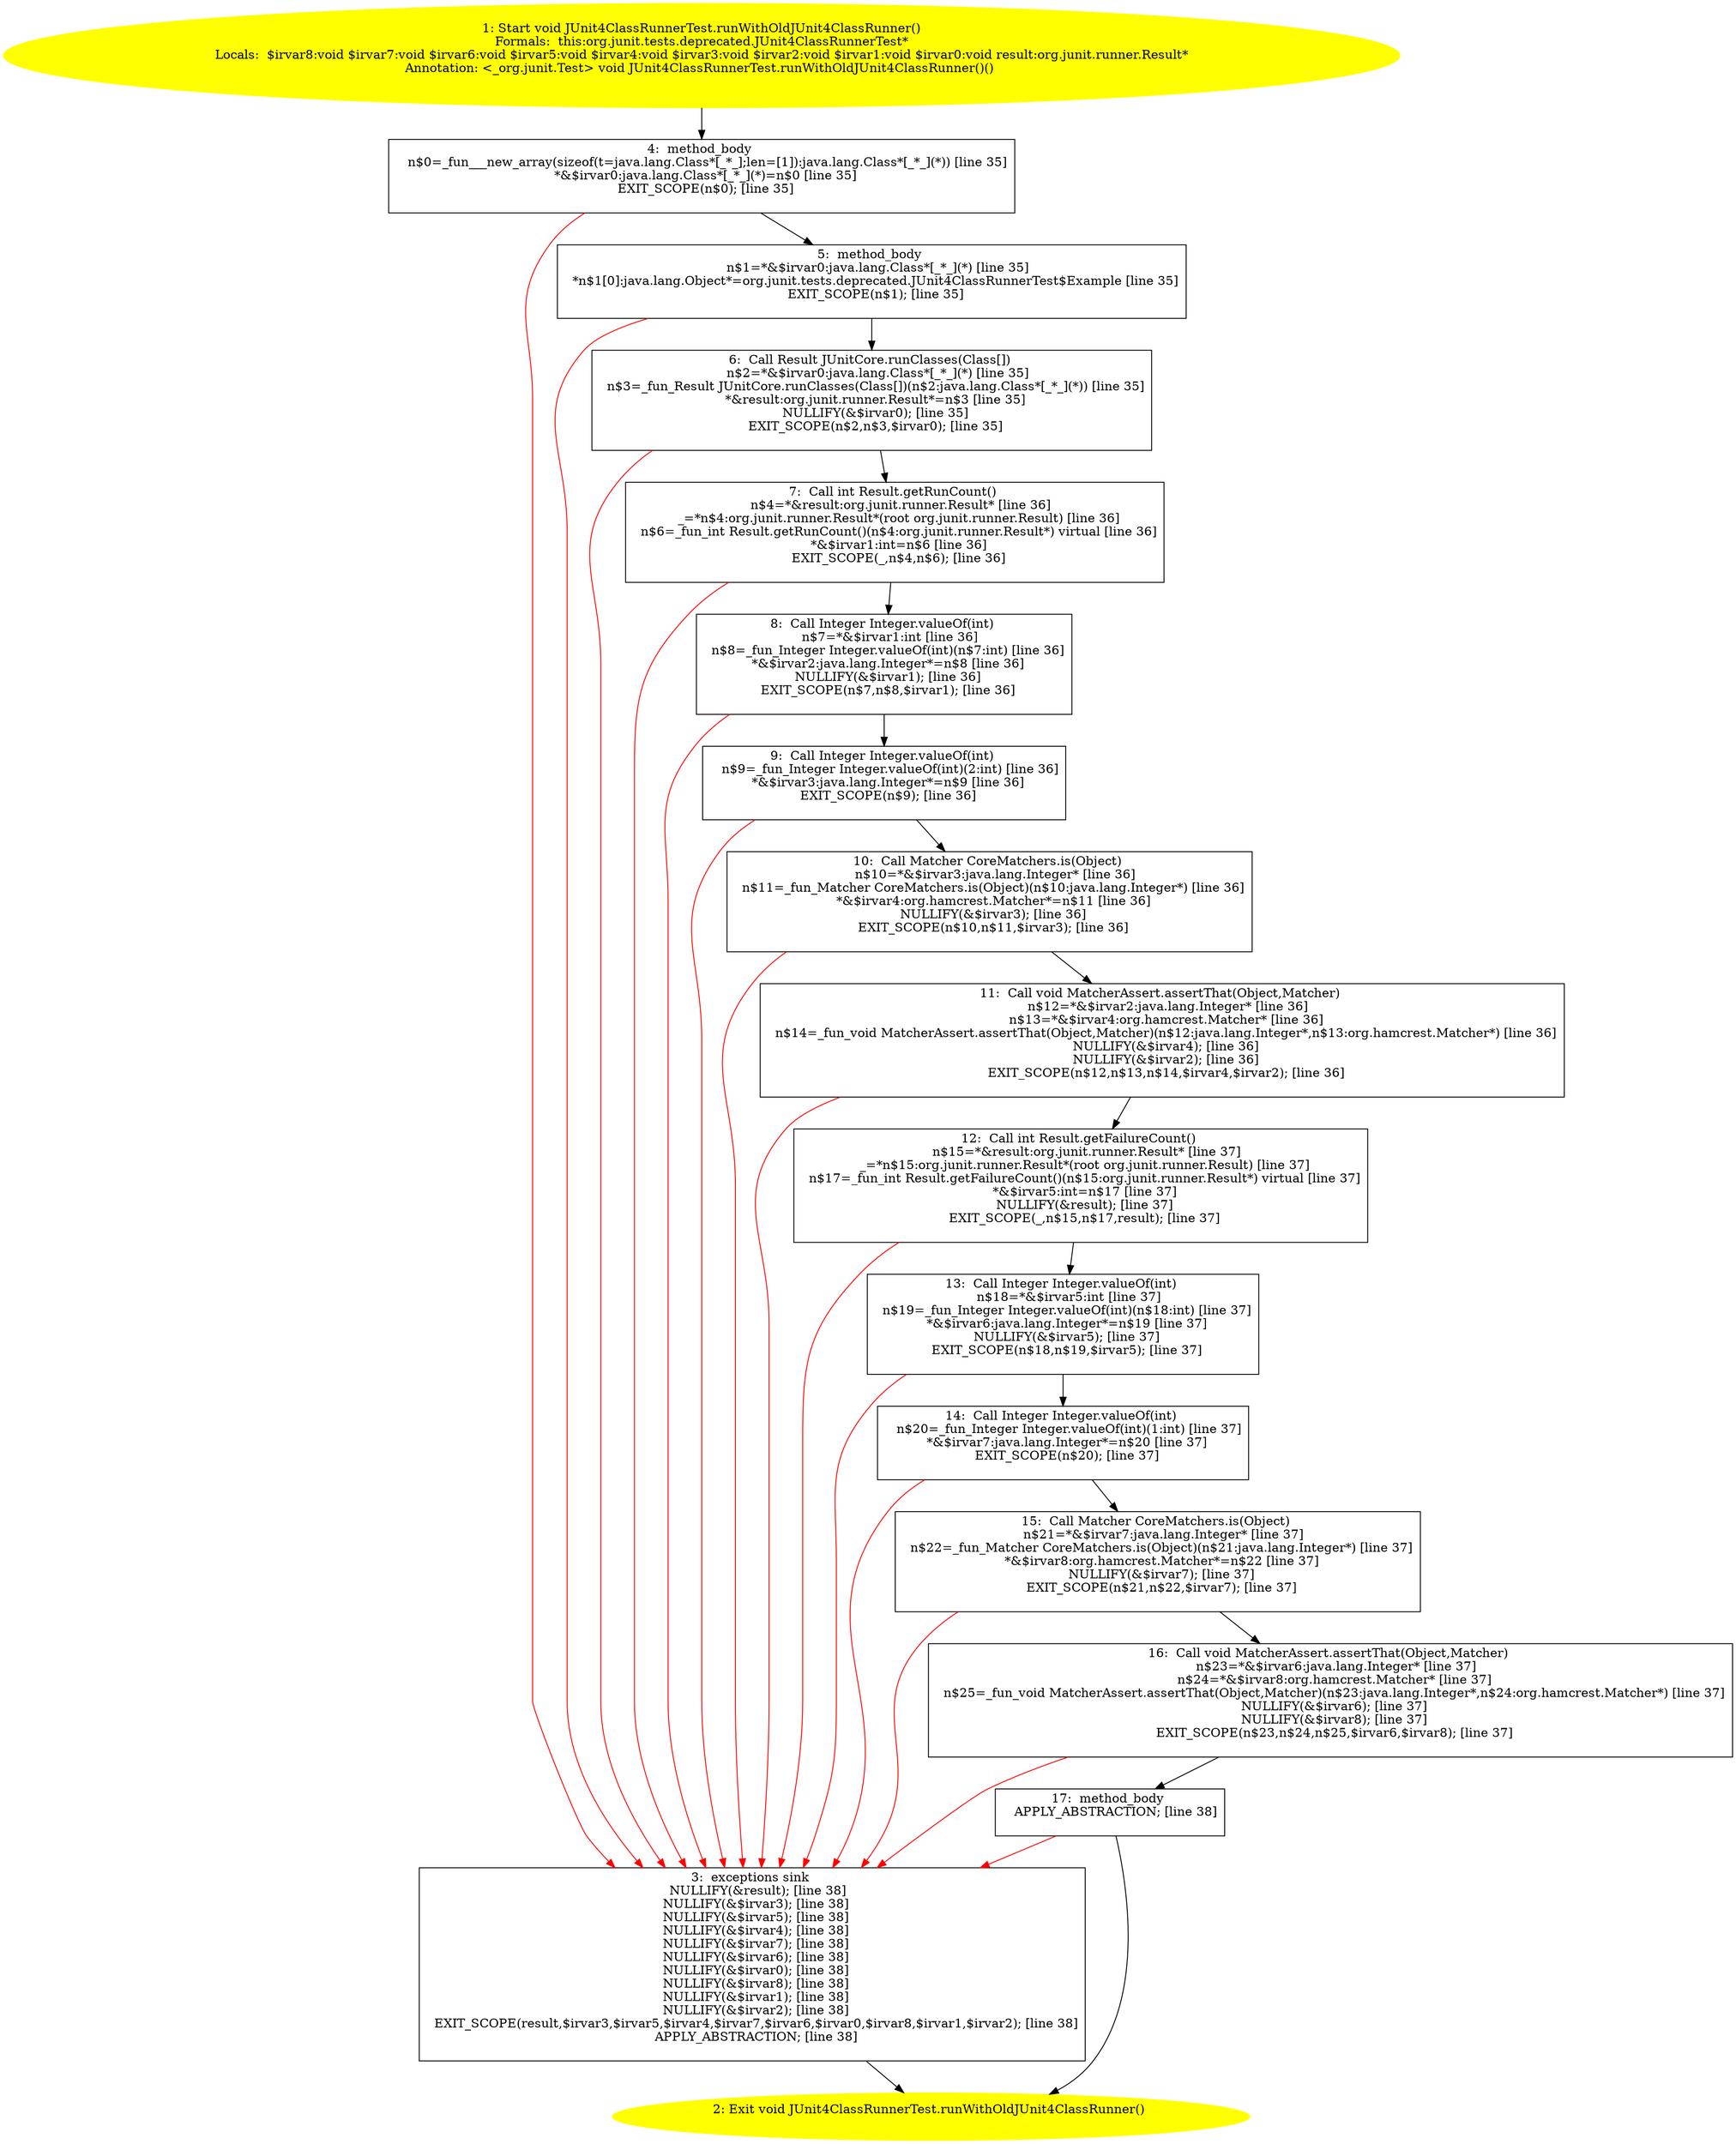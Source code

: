 /* @generated */
digraph cfg {
"org.junit.tests.deprecated.JUnit4ClassRunnerTest.runWithOldJUnit4ClassRunner():void.3f8f6e8d7efc0760cb6d4311848b784d_1" [label="1: Start void JUnit4ClassRunnerTest.runWithOldJUnit4ClassRunner()\nFormals:  this:org.junit.tests.deprecated.JUnit4ClassRunnerTest*\nLocals:  $irvar8:void $irvar7:void $irvar6:void $irvar5:void $irvar4:void $irvar3:void $irvar2:void $irvar1:void $irvar0:void result:org.junit.runner.Result*\nAnnotation: <_org.junit.Test> void JUnit4ClassRunnerTest.runWithOldJUnit4ClassRunner()() \n  " color=yellow style=filled]
	

	 "org.junit.tests.deprecated.JUnit4ClassRunnerTest.runWithOldJUnit4ClassRunner():void.3f8f6e8d7efc0760cb6d4311848b784d_1" -> "org.junit.tests.deprecated.JUnit4ClassRunnerTest.runWithOldJUnit4ClassRunner():void.3f8f6e8d7efc0760cb6d4311848b784d_4" ;
"org.junit.tests.deprecated.JUnit4ClassRunnerTest.runWithOldJUnit4ClassRunner():void.3f8f6e8d7efc0760cb6d4311848b784d_2" [label="2: Exit void JUnit4ClassRunnerTest.runWithOldJUnit4ClassRunner() \n  " color=yellow style=filled]
	

"org.junit.tests.deprecated.JUnit4ClassRunnerTest.runWithOldJUnit4ClassRunner():void.3f8f6e8d7efc0760cb6d4311848b784d_3" [label="3:  exceptions sink \n   NULLIFY(&result); [line 38]\n  NULLIFY(&$irvar3); [line 38]\n  NULLIFY(&$irvar5); [line 38]\n  NULLIFY(&$irvar4); [line 38]\n  NULLIFY(&$irvar7); [line 38]\n  NULLIFY(&$irvar6); [line 38]\n  NULLIFY(&$irvar0); [line 38]\n  NULLIFY(&$irvar8); [line 38]\n  NULLIFY(&$irvar1); [line 38]\n  NULLIFY(&$irvar2); [line 38]\n  EXIT_SCOPE(result,$irvar3,$irvar5,$irvar4,$irvar7,$irvar6,$irvar0,$irvar8,$irvar1,$irvar2); [line 38]\n  APPLY_ABSTRACTION; [line 38]\n " shape="box"]
	

	 "org.junit.tests.deprecated.JUnit4ClassRunnerTest.runWithOldJUnit4ClassRunner():void.3f8f6e8d7efc0760cb6d4311848b784d_3" -> "org.junit.tests.deprecated.JUnit4ClassRunnerTest.runWithOldJUnit4ClassRunner():void.3f8f6e8d7efc0760cb6d4311848b784d_2" ;
"org.junit.tests.deprecated.JUnit4ClassRunnerTest.runWithOldJUnit4ClassRunner():void.3f8f6e8d7efc0760cb6d4311848b784d_4" [label="4:  method_body \n   n$0=_fun___new_array(sizeof(t=java.lang.Class*[_*_];len=[1]):java.lang.Class*[_*_](*)) [line 35]\n  *&$irvar0:java.lang.Class*[_*_](*)=n$0 [line 35]\n  EXIT_SCOPE(n$0); [line 35]\n " shape="box"]
	

	 "org.junit.tests.deprecated.JUnit4ClassRunnerTest.runWithOldJUnit4ClassRunner():void.3f8f6e8d7efc0760cb6d4311848b784d_4" -> "org.junit.tests.deprecated.JUnit4ClassRunnerTest.runWithOldJUnit4ClassRunner():void.3f8f6e8d7efc0760cb6d4311848b784d_5" ;
	 "org.junit.tests.deprecated.JUnit4ClassRunnerTest.runWithOldJUnit4ClassRunner():void.3f8f6e8d7efc0760cb6d4311848b784d_4" -> "org.junit.tests.deprecated.JUnit4ClassRunnerTest.runWithOldJUnit4ClassRunner():void.3f8f6e8d7efc0760cb6d4311848b784d_3" [color="red" ];
"org.junit.tests.deprecated.JUnit4ClassRunnerTest.runWithOldJUnit4ClassRunner():void.3f8f6e8d7efc0760cb6d4311848b784d_5" [label="5:  method_body \n   n$1=*&$irvar0:java.lang.Class*[_*_](*) [line 35]\n  *n$1[0]:java.lang.Object*=org.junit.tests.deprecated.JUnit4ClassRunnerTest$Example [line 35]\n  EXIT_SCOPE(n$1); [line 35]\n " shape="box"]
	

	 "org.junit.tests.deprecated.JUnit4ClassRunnerTest.runWithOldJUnit4ClassRunner():void.3f8f6e8d7efc0760cb6d4311848b784d_5" -> "org.junit.tests.deprecated.JUnit4ClassRunnerTest.runWithOldJUnit4ClassRunner():void.3f8f6e8d7efc0760cb6d4311848b784d_6" ;
	 "org.junit.tests.deprecated.JUnit4ClassRunnerTest.runWithOldJUnit4ClassRunner():void.3f8f6e8d7efc0760cb6d4311848b784d_5" -> "org.junit.tests.deprecated.JUnit4ClassRunnerTest.runWithOldJUnit4ClassRunner():void.3f8f6e8d7efc0760cb6d4311848b784d_3" [color="red" ];
"org.junit.tests.deprecated.JUnit4ClassRunnerTest.runWithOldJUnit4ClassRunner():void.3f8f6e8d7efc0760cb6d4311848b784d_6" [label="6:  Call Result JUnitCore.runClasses(Class[]) \n   n$2=*&$irvar0:java.lang.Class*[_*_](*) [line 35]\n  n$3=_fun_Result JUnitCore.runClasses(Class[])(n$2:java.lang.Class*[_*_](*)) [line 35]\n  *&result:org.junit.runner.Result*=n$3 [line 35]\n  NULLIFY(&$irvar0); [line 35]\n  EXIT_SCOPE(n$2,n$3,$irvar0); [line 35]\n " shape="box"]
	

	 "org.junit.tests.deprecated.JUnit4ClassRunnerTest.runWithOldJUnit4ClassRunner():void.3f8f6e8d7efc0760cb6d4311848b784d_6" -> "org.junit.tests.deprecated.JUnit4ClassRunnerTest.runWithOldJUnit4ClassRunner():void.3f8f6e8d7efc0760cb6d4311848b784d_7" ;
	 "org.junit.tests.deprecated.JUnit4ClassRunnerTest.runWithOldJUnit4ClassRunner():void.3f8f6e8d7efc0760cb6d4311848b784d_6" -> "org.junit.tests.deprecated.JUnit4ClassRunnerTest.runWithOldJUnit4ClassRunner():void.3f8f6e8d7efc0760cb6d4311848b784d_3" [color="red" ];
"org.junit.tests.deprecated.JUnit4ClassRunnerTest.runWithOldJUnit4ClassRunner():void.3f8f6e8d7efc0760cb6d4311848b784d_7" [label="7:  Call int Result.getRunCount() \n   n$4=*&result:org.junit.runner.Result* [line 36]\n  _=*n$4:org.junit.runner.Result*(root org.junit.runner.Result) [line 36]\n  n$6=_fun_int Result.getRunCount()(n$4:org.junit.runner.Result*) virtual [line 36]\n  *&$irvar1:int=n$6 [line 36]\n  EXIT_SCOPE(_,n$4,n$6); [line 36]\n " shape="box"]
	

	 "org.junit.tests.deprecated.JUnit4ClassRunnerTest.runWithOldJUnit4ClassRunner():void.3f8f6e8d7efc0760cb6d4311848b784d_7" -> "org.junit.tests.deprecated.JUnit4ClassRunnerTest.runWithOldJUnit4ClassRunner():void.3f8f6e8d7efc0760cb6d4311848b784d_8" ;
	 "org.junit.tests.deprecated.JUnit4ClassRunnerTest.runWithOldJUnit4ClassRunner():void.3f8f6e8d7efc0760cb6d4311848b784d_7" -> "org.junit.tests.deprecated.JUnit4ClassRunnerTest.runWithOldJUnit4ClassRunner():void.3f8f6e8d7efc0760cb6d4311848b784d_3" [color="red" ];
"org.junit.tests.deprecated.JUnit4ClassRunnerTest.runWithOldJUnit4ClassRunner():void.3f8f6e8d7efc0760cb6d4311848b784d_8" [label="8:  Call Integer Integer.valueOf(int) \n   n$7=*&$irvar1:int [line 36]\n  n$8=_fun_Integer Integer.valueOf(int)(n$7:int) [line 36]\n  *&$irvar2:java.lang.Integer*=n$8 [line 36]\n  NULLIFY(&$irvar1); [line 36]\n  EXIT_SCOPE(n$7,n$8,$irvar1); [line 36]\n " shape="box"]
	

	 "org.junit.tests.deprecated.JUnit4ClassRunnerTest.runWithOldJUnit4ClassRunner():void.3f8f6e8d7efc0760cb6d4311848b784d_8" -> "org.junit.tests.deprecated.JUnit4ClassRunnerTest.runWithOldJUnit4ClassRunner():void.3f8f6e8d7efc0760cb6d4311848b784d_9" ;
	 "org.junit.tests.deprecated.JUnit4ClassRunnerTest.runWithOldJUnit4ClassRunner():void.3f8f6e8d7efc0760cb6d4311848b784d_8" -> "org.junit.tests.deprecated.JUnit4ClassRunnerTest.runWithOldJUnit4ClassRunner():void.3f8f6e8d7efc0760cb6d4311848b784d_3" [color="red" ];
"org.junit.tests.deprecated.JUnit4ClassRunnerTest.runWithOldJUnit4ClassRunner():void.3f8f6e8d7efc0760cb6d4311848b784d_9" [label="9:  Call Integer Integer.valueOf(int) \n   n$9=_fun_Integer Integer.valueOf(int)(2:int) [line 36]\n  *&$irvar3:java.lang.Integer*=n$9 [line 36]\n  EXIT_SCOPE(n$9); [line 36]\n " shape="box"]
	

	 "org.junit.tests.deprecated.JUnit4ClassRunnerTest.runWithOldJUnit4ClassRunner():void.3f8f6e8d7efc0760cb6d4311848b784d_9" -> "org.junit.tests.deprecated.JUnit4ClassRunnerTest.runWithOldJUnit4ClassRunner():void.3f8f6e8d7efc0760cb6d4311848b784d_10" ;
	 "org.junit.tests.deprecated.JUnit4ClassRunnerTest.runWithOldJUnit4ClassRunner():void.3f8f6e8d7efc0760cb6d4311848b784d_9" -> "org.junit.tests.deprecated.JUnit4ClassRunnerTest.runWithOldJUnit4ClassRunner():void.3f8f6e8d7efc0760cb6d4311848b784d_3" [color="red" ];
"org.junit.tests.deprecated.JUnit4ClassRunnerTest.runWithOldJUnit4ClassRunner():void.3f8f6e8d7efc0760cb6d4311848b784d_10" [label="10:  Call Matcher CoreMatchers.is(Object) \n   n$10=*&$irvar3:java.lang.Integer* [line 36]\n  n$11=_fun_Matcher CoreMatchers.is(Object)(n$10:java.lang.Integer*) [line 36]\n  *&$irvar4:org.hamcrest.Matcher*=n$11 [line 36]\n  NULLIFY(&$irvar3); [line 36]\n  EXIT_SCOPE(n$10,n$11,$irvar3); [line 36]\n " shape="box"]
	

	 "org.junit.tests.deprecated.JUnit4ClassRunnerTest.runWithOldJUnit4ClassRunner():void.3f8f6e8d7efc0760cb6d4311848b784d_10" -> "org.junit.tests.deprecated.JUnit4ClassRunnerTest.runWithOldJUnit4ClassRunner():void.3f8f6e8d7efc0760cb6d4311848b784d_11" ;
	 "org.junit.tests.deprecated.JUnit4ClassRunnerTest.runWithOldJUnit4ClassRunner():void.3f8f6e8d7efc0760cb6d4311848b784d_10" -> "org.junit.tests.deprecated.JUnit4ClassRunnerTest.runWithOldJUnit4ClassRunner():void.3f8f6e8d7efc0760cb6d4311848b784d_3" [color="red" ];
"org.junit.tests.deprecated.JUnit4ClassRunnerTest.runWithOldJUnit4ClassRunner():void.3f8f6e8d7efc0760cb6d4311848b784d_11" [label="11:  Call void MatcherAssert.assertThat(Object,Matcher) \n   n$12=*&$irvar2:java.lang.Integer* [line 36]\n  n$13=*&$irvar4:org.hamcrest.Matcher* [line 36]\n  n$14=_fun_void MatcherAssert.assertThat(Object,Matcher)(n$12:java.lang.Integer*,n$13:org.hamcrest.Matcher*) [line 36]\n  NULLIFY(&$irvar4); [line 36]\n  NULLIFY(&$irvar2); [line 36]\n  EXIT_SCOPE(n$12,n$13,n$14,$irvar4,$irvar2); [line 36]\n " shape="box"]
	

	 "org.junit.tests.deprecated.JUnit4ClassRunnerTest.runWithOldJUnit4ClassRunner():void.3f8f6e8d7efc0760cb6d4311848b784d_11" -> "org.junit.tests.deprecated.JUnit4ClassRunnerTest.runWithOldJUnit4ClassRunner():void.3f8f6e8d7efc0760cb6d4311848b784d_12" ;
	 "org.junit.tests.deprecated.JUnit4ClassRunnerTest.runWithOldJUnit4ClassRunner():void.3f8f6e8d7efc0760cb6d4311848b784d_11" -> "org.junit.tests.deprecated.JUnit4ClassRunnerTest.runWithOldJUnit4ClassRunner():void.3f8f6e8d7efc0760cb6d4311848b784d_3" [color="red" ];
"org.junit.tests.deprecated.JUnit4ClassRunnerTest.runWithOldJUnit4ClassRunner():void.3f8f6e8d7efc0760cb6d4311848b784d_12" [label="12:  Call int Result.getFailureCount() \n   n$15=*&result:org.junit.runner.Result* [line 37]\n  _=*n$15:org.junit.runner.Result*(root org.junit.runner.Result) [line 37]\n  n$17=_fun_int Result.getFailureCount()(n$15:org.junit.runner.Result*) virtual [line 37]\n  *&$irvar5:int=n$17 [line 37]\n  NULLIFY(&result); [line 37]\n  EXIT_SCOPE(_,n$15,n$17,result); [line 37]\n " shape="box"]
	

	 "org.junit.tests.deprecated.JUnit4ClassRunnerTest.runWithOldJUnit4ClassRunner():void.3f8f6e8d7efc0760cb6d4311848b784d_12" -> "org.junit.tests.deprecated.JUnit4ClassRunnerTest.runWithOldJUnit4ClassRunner():void.3f8f6e8d7efc0760cb6d4311848b784d_13" ;
	 "org.junit.tests.deprecated.JUnit4ClassRunnerTest.runWithOldJUnit4ClassRunner():void.3f8f6e8d7efc0760cb6d4311848b784d_12" -> "org.junit.tests.deprecated.JUnit4ClassRunnerTest.runWithOldJUnit4ClassRunner():void.3f8f6e8d7efc0760cb6d4311848b784d_3" [color="red" ];
"org.junit.tests.deprecated.JUnit4ClassRunnerTest.runWithOldJUnit4ClassRunner():void.3f8f6e8d7efc0760cb6d4311848b784d_13" [label="13:  Call Integer Integer.valueOf(int) \n   n$18=*&$irvar5:int [line 37]\n  n$19=_fun_Integer Integer.valueOf(int)(n$18:int) [line 37]\n  *&$irvar6:java.lang.Integer*=n$19 [line 37]\n  NULLIFY(&$irvar5); [line 37]\n  EXIT_SCOPE(n$18,n$19,$irvar5); [line 37]\n " shape="box"]
	

	 "org.junit.tests.deprecated.JUnit4ClassRunnerTest.runWithOldJUnit4ClassRunner():void.3f8f6e8d7efc0760cb6d4311848b784d_13" -> "org.junit.tests.deprecated.JUnit4ClassRunnerTest.runWithOldJUnit4ClassRunner():void.3f8f6e8d7efc0760cb6d4311848b784d_14" ;
	 "org.junit.tests.deprecated.JUnit4ClassRunnerTest.runWithOldJUnit4ClassRunner():void.3f8f6e8d7efc0760cb6d4311848b784d_13" -> "org.junit.tests.deprecated.JUnit4ClassRunnerTest.runWithOldJUnit4ClassRunner():void.3f8f6e8d7efc0760cb6d4311848b784d_3" [color="red" ];
"org.junit.tests.deprecated.JUnit4ClassRunnerTest.runWithOldJUnit4ClassRunner():void.3f8f6e8d7efc0760cb6d4311848b784d_14" [label="14:  Call Integer Integer.valueOf(int) \n   n$20=_fun_Integer Integer.valueOf(int)(1:int) [line 37]\n  *&$irvar7:java.lang.Integer*=n$20 [line 37]\n  EXIT_SCOPE(n$20); [line 37]\n " shape="box"]
	

	 "org.junit.tests.deprecated.JUnit4ClassRunnerTest.runWithOldJUnit4ClassRunner():void.3f8f6e8d7efc0760cb6d4311848b784d_14" -> "org.junit.tests.deprecated.JUnit4ClassRunnerTest.runWithOldJUnit4ClassRunner():void.3f8f6e8d7efc0760cb6d4311848b784d_15" ;
	 "org.junit.tests.deprecated.JUnit4ClassRunnerTest.runWithOldJUnit4ClassRunner():void.3f8f6e8d7efc0760cb6d4311848b784d_14" -> "org.junit.tests.deprecated.JUnit4ClassRunnerTest.runWithOldJUnit4ClassRunner():void.3f8f6e8d7efc0760cb6d4311848b784d_3" [color="red" ];
"org.junit.tests.deprecated.JUnit4ClassRunnerTest.runWithOldJUnit4ClassRunner():void.3f8f6e8d7efc0760cb6d4311848b784d_15" [label="15:  Call Matcher CoreMatchers.is(Object) \n   n$21=*&$irvar7:java.lang.Integer* [line 37]\n  n$22=_fun_Matcher CoreMatchers.is(Object)(n$21:java.lang.Integer*) [line 37]\n  *&$irvar8:org.hamcrest.Matcher*=n$22 [line 37]\n  NULLIFY(&$irvar7); [line 37]\n  EXIT_SCOPE(n$21,n$22,$irvar7); [line 37]\n " shape="box"]
	

	 "org.junit.tests.deprecated.JUnit4ClassRunnerTest.runWithOldJUnit4ClassRunner():void.3f8f6e8d7efc0760cb6d4311848b784d_15" -> "org.junit.tests.deprecated.JUnit4ClassRunnerTest.runWithOldJUnit4ClassRunner():void.3f8f6e8d7efc0760cb6d4311848b784d_16" ;
	 "org.junit.tests.deprecated.JUnit4ClassRunnerTest.runWithOldJUnit4ClassRunner():void.3f8f6e8d7efc0760cb6d4311848b784d_15" -> "org.junit.tests.deprecated.JUnit4ClassRunnerTest.runWithOldJUnit4ClassRunner():void.3f8f6e8d7efc0760cb6d4311848b784d_3" [color="red" ];
"org.junit.tests.deprecated.JUnit4ClassRunnerTest.runWithOldJUnit4ClassRunner():void.3f8f6e8d7efc0760cb6d4311848b784d_16" [label="16:  Call void MatcherAssert.assertThat(Object,Matcher) \n   n$23=*&$irvar6:java.lang.Integer* [line 37]\n  n$24=*&$irvar8:org.hamcrest.Matcher* [line 37]\n  n$25=_fun_void MatcherAssert.assertThat(Object,Matcher)(n$23:java.lang.Integer*,n$24:org.hamcrest.Matcher*) [line 37]\n  NULLIFY(&$irvar6); [line 37]\n  NULLIFY(&$irvar8); [line 37]\n  EXIT_SCOPE(n$23,n$24,n$25,$irvar6,$irvar8); [line 37]\n " shape="box"]
	

	 "org.junit.tests.deprecated.JUnit4ClassRunnerTest.runWithOldJUnit4ClassRunner():void.3f8f6e8d7efc0760cb6d4311848b784d_16" -> "org.junit.tests.deprecated.JUnit4ClassRunnerTest.runWithOldJUnit4ClassRunner():void.3f8f6e8d7efc0760cb6d4311848b784d_17" ;
	 "org.junit.tests.deprecated.JUnit4ClassRunnerTest.runWithOldJUnit4ClassRunner():void.3f8f6e8d7efc0760cb6d4311848b784d_16" -> "org.junit.tests.deprecated.JUnit4ClassRunnerTest.runWithOldJUnit4ClassRunner():void.3f8f6e8d7efc0760cb6d4311848b784d_3" [color="red" ];
"org.junit.tests.deprecated.JUnit4ClassRunnerTest.runWithOldJUnit4ClassRunner():void.3f8f6e8d7efc0760cb6d4311848b784d_17" [label="17:  method_body \n   APPLY_ABSTRACTION; [line 38]\n " shape="box"]
	

	 "org.junit.tests.deprecated.JUnit4ClassRunnerTest.runWithOldJUnit4ClassRunner():void.3f8f6e8d7efc0760cb6d4311848b784d_17" -> "org.junit.tests.deprecated.JUnit4ClassRunnerTest.runWithOldJUnit4ClassRunner():void.3f8f6e8d7efc0760cb6d4311848b784d_2" ;
	 "org.junit.tests.deprecated.JUnit4ClassRunnerTest.runWithOldJUnit4ClassRunner():void.3f8f6e8d7efc0760cb6d4311848b784d_17" -> "org.junit.tests.deprecated.JUnit4ClassRunnerTest.runWithOldJUnit4ClassRunner():void.3f8f6e8d7efc0760cb6d4311848b784d_3" [color="red" ];
}
